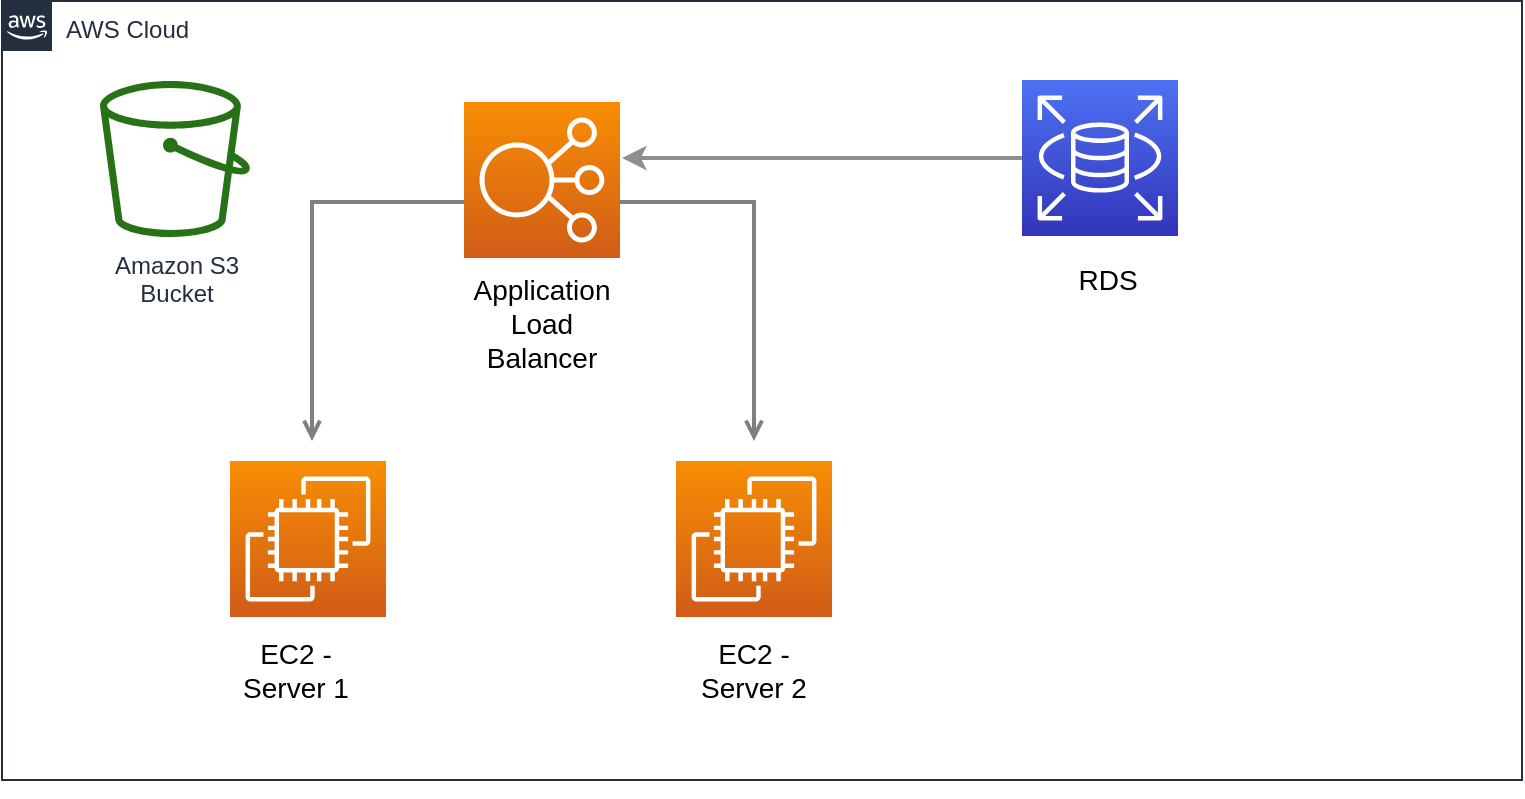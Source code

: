 <mxfile version="21.6.5" type="github">
  <diagram id="Ht1M8jgEwFfnCIfOTk4-" name="Page-1">
    <mxGraphModel dx="832" dy="1340" grid="1" gridSize="10" guides="1" tooltips="1" connect="1" arrows="1" fold="1" page="1" pageScale="1" pageWidth="1169" pageHeight="827" math="0" shadow="0">
      <root>
        <mxCell id="0" />
        <mxCell id="1" parent="0" />
        <mxCell id="UEzPUAAOIrF-is8g5C7q-175" value="AWS Cloud" style="points=[[0,0],[0.25,0],[0.5,0],[0.75,0],[1,0],[1,0.25],[1,0.5],[1,0.75],[1,1],[0.75,1],[0.5,1],[0.25,1],[0,1],[0,0.75],[0,0.5],[0,0.25]];outlineConnect=0;gradientColor=none;html=1;whiteSpace=wrap;fontSize=12;fontStyle=0;shape=mxgraph.aws4.group;grIcon=mxgraph.aws4.group_aws_cloud_alt;strokeColor=#232F3E;fillColor=none;verticalAlign=top;align=left;spacingLeft=30;fontColor=#232F3E;dashed=0;labelBackgroundColor=#ffffff;container=1;pointerEvents=0;collapsible=0;recursiveResize=0;" parent="1" vertex="1">
          <mxGeometry x="200" y="-789.5" width="760" height="389.5" as="geometry" />
        </mxCell>
        <mxCell id="Fd9Dhdb4HW5ifCpGxpip-2" value="" style="sketch=0;points=[[0,0,0],[0.25,0,0],[0.5,0,0],[0.75,0,0],[1,0,0],[0,1,0],[0.25,1,0],[0.5,1,0],[0.75,1,0],[1,1,0],[0,0.25,0],[0,0.5,0],[0,0.75,0],[1,0.25,0],[1,0.5,0],[1,0.75,0]];outlineConnect=0;fontColor=#232F3E;gradientColor=#F78E04;gradientDirection=north;fillColor=#D05C17;strokeColor=#ffffff;dashed=0;verticalLabelPosition=bottom;verticalAlign=top;align=center;html=1;fontSize=12;fontStyle=0;aspect=fixed;shape=mxgraph.aws4.resourceIcon;resIcon=mxgraph.aws4.ec2;" vertex="1" parent="UEzPUAAOIrF-is8g5C7q-175">
          <mxGeometry x="114" y="230" width="78" height="78" as="geometry" />
        </mxCell>
        <mxCell id="Fd9Dhdb4HW5ifCpGxpip-7" value="&lt;font style=&quot;font-size: 14px;&quot;&gt;EC2 - Server 1&lt;/font&gt;" style="text;strokeColor=none;align=center;fillColor=none;html=1;verticalAlign=middle;whiteSpace=wrap;rounded=0;" vertex="1" parent="UEzPUAAOIrF-is8g5C7q-175">
          <mxGeometry x="117" y="319.5" width="60" height="30" as="geometry" />
        </mxCell>
        <mxCell id="Fd9Dhdb4HW5ifCpGxpip-8" value="&lt;font style=&quot;font-size: 14px;&quot;&gt;EC2 - Server 2&lt;/font&gt;" style="text;strokeColor=none;align=center;fillColor=none;html=1;verticalAlign=middle;whiteSpace=wrap;rounded=0;" vertex="1" parent="UEzPUAAOIrF-is8g5C7q-175">
          <mxGeometry x="346" y="319.5" width="60" height="30" as="geometry" />
        </mxCell>
        <mxCell id="Fd9Dhdb4HW5ifCpGxpip-9" value="" style="sketch=0;points=[[0,0,0],[0.25,0,0],[0.5,0,0],[0.75,0,0],[1,0,0],[0,1,0],[0.25,1,0],[0.5,1,0],[0.75,1,0],[1,1,0],[0,0.25,0],[0,0.5,0],[0,0.75,0],[1,0.25,0],[1,0.5,0],[1,0.75,0]];outlineConnect=0;fontColor=#232F3E;gradientColor=#F78E04;gradientDirection=north;fillColor=#D05C17;strokeColor=#ffffff;dashed=0;verticalLabelPosition=bottom;verticalAlign=top;align=center;html=1;fontSize=12;fontStyle=0;aspect=fixed;shape=mxgraph.aws4.resourceIcon;resIcon=mxgraph.aws4.elastic_load_balancing;" vertex="1" parent="UEzPUAAOIrF-is8g5C7q-175">
          <mxGeometry x="231" y="50.5" width="78" height="78" as="geometry" />
        </mxCell>
        <mxCell id="Fd9Dhdb4HW5ifCpGxpip-10" value="&lt;font style=&quot;font-size: 14px;&quot;&gt;Application Load Balancer&lt;/font&gt;" style="text;strokeColor=none;align=center;fillColor=none;html=1;verticalAlign=middle;whiteSpace=wrap;rounded=0;" vertex="1" parent="UEzPUAAOIrF-is8g5C7q-175">
          <mxGeometry x="234" y="146.5" width="72" height="30" as="geometry" />
        </mxCell>
        <mxCell id="Fd9Dhdb4HW5ifCpGxpip-19" style="edgeStyle=orthogonalEdgeStyle;rounded=0;orthogonalLoop=1;jettySize=auto;html=1;exitX=0;exitY=0.5;exitDx=0;exitDy=0;exitPerimeter=0;entryX=1.013;entryY=0.359;entryDx=0;entryDy=0;entryPerimeter=0;strokeWidth=2;strokeColor=#8F8F8F;" edge="1" parent="UEzPUAAOIrF-is8g5C7q-175" source="Fd9Dhdb4HW5ifCpGxpip-11" target="Fd9Dhdb4HW5ifCpGxpip-9">
          <mxGeometry relative="1" as="geometry" />
        </mxCell>
        <mxCell id="Fd9Dhdb4HW5ifCpGxpip-11" value="" style="sketch=0;points=[[0,0,0],[0.25,0,0],[0.5,0,0],[0.75,0,0],[1,0,0],[0,1,0],[0.25,1,0],[0.5,1,0],[0.75,1,0],[1,1,0],[0,0.25,0],[0,0.5,0],[0,0.75,0],[1,0.25,0],[1,0.5,0],[1,0.75,0]];outlineConnect=0;fontColor=#232F3E;gradientColor=#4D72F3;gradientDirection=north;fillColor=#3334B9;strokeColor=#ffffff;dashed=0;verticalLabelPosition=bottom;verticalAlign=top;align=center;html=1;fontSize=12;fontStyle=0;aspect=fixed;shape=mxgraph.aws4.resourceIcon;resIcon=mxgraph.aws4.rds;" vertex="1" parent="UEzPUAAOIrF-is8g5C7q-175">
          <mxGeometry x="510" y="39.5" width="78" height="78" as="geometry" />
        </mxCell>
        <mxCell id="Fd9Dhdb4HW5ifCpGxpip-12" value="&lt;font style=&quot;font-size: 14px;&quot;&gt;RDS&lt;/font&gt;" style="text;strokeColor=none;align=center;fillColor=none;html=1;verticalAlign=middle;whiteSpace=wrap;rounded=0;" vertex="1" parent="UEzPUAAOIrF-is8g5C7q-175">
          <mxGeometry x="523" y="124.5" width="60" height="30" as="geometry" />
        </mxCell>
        <mxCell id="UEzPUAAOIrF-is8g5C7q-198" style="edgeStyle=orthogonalEdgeStyle;rounded=0;orthogonalLoop=1;jettySize=auto;html=1;startArrow=none;startFill=0;endArrow=open;endFill=0;strokeColor=#808080;strokeWidth=2;" parent="1" source="Fd9Dhdb4HW5ifCpGxpip-9" edge="1">
          <mxGeometry relative="1" as="geometry">
            <Array as="points">
              <mxPoint x="355" y="-689" />
            </Array>
            <mxPoint x="420" y="-689" as="sourcePoint" />
            <mxPoint x="355" y="-569.5" as="targetPoint" />
          </mxGeometry>
        </mxCell>
        <mxCell id="UEzPUAAOIrF-is8g5C7q-200" style="edgeStyle=orthogonalEdgeStyle;rounded=0;orthogonalLoop=1;jettySize=auto;html=1;startArrow=none;startFill=0;endArrow=open;endFill=0;strokeColor=#808080;strokeWidth=2;" parent="1" source="Fd9Dhdb4HW5ifCpGxpip-9" edge="1">
          <mxGeometry relative="1" as="geometry">
            <Array as="points">
              <mxPoint x="576" y="-689" />
            </Array>
            <mxPoint x="528" y="-689.5" as="sourcePoint" />
            <mxPoint x="576" y="-569.484" as="targetPoint" />
          </mxGeometry>
        </mxCell>
        <mxCell id="UEzPUAAOIrF-is8g5C7q-177" value="Amazon S3&lt;br&gt;Bucket&lt;br&gt;" style="outlineConnect=0;fontColor=#232F3E;gradientColor=none;fillColor=#277116;strokeColor=none;dashed=0;verticalLabelPosition=bottom;verticalAlign=top;align=center;html=1;fontSize=12;fontStyle=0;aspect=fixed;pointerEvents=1;shape=mxgraph.aws4.bucket;labelBackgroundColor=#ffffff;" parent="1" vertex="1">
          <mxGeometry x="249" y="-749.5" width="75" height="78" as="geometry" />
        </mxCell>
        <mxCell id="Fd9Dhdb4HW5ifCpGxpip-3" value="&lt;div style=&quot;color: rgb(204, 204, 204); background-color: rgb(31, 31, 31); font-family: Consolas, &amp;quot;Courier New&amp;quot;, monospace; font-weight: normal; font-size: 14px; line-height: 19px;&quot;&gt;&lt;br&gt;&lt;/div&gt;" style="text;whiteSpace=wrap;html=1;" vertex="1" parent="1">
          <mxGeometry x="360" y="-560" width="330" height="40" as="geometry" />
        </mxCell>
        <mxCell id="Fd9Dhdb4HW5ifCpGxpip-6" value="" style="sketch=0;points=[[0,0,0],[0.25,0,0],[0.5,0,0],[0.75,0,0],[1,0,0],[0,1,0],[0.25,1,0],[0.5,1,0],[0.75,1,0],[1,1,0],[0,0.25,0],[0,0.5,0],[0,0.75,0],[1,0.25,0],[1,0.5,0],[1,0.75,0]];outlineConnect=0;fontColor=#232F3E;gradientColor=#F78E04;gradientDirection=north;fillColor=#D05C17;strokeColor=#ffffff;dashed=0;verticalLabelPosition=bottom;verticalAlign=top;align=center;html=1;fontSize=12;fontStyle=0;aspect=fixed;shape=mxgraph.aws4.resourceIcon;resIcon=mxgraph.aws4.ec2;" vertex="1" parent="1">
          <mxGeometry x="537" y="-559.5" width="78" height="78" as="geometry" />
        </mxCell>
        <mxCell id="Fd9Dhdb4HW5ifCpGxpip-20" style="edgeStyle=orthogonalEdgeStyle;rounded=0;orthogonalLoop=1;jettySize=auto;html=1;exitX=0.5;exitY=1;exitDx=0;exitDy=0;" edge="1" parent="1" source="UEzPUAAOIrF-is8g5C7q-175" target="UEzPUAAOIrF-is8g5C7q-175">
          <mxGeometry relative="1" as="geometry" />
        </mxCell>
      </root>
    </mxGraphModel>
  </diagram>
</mxfile>
